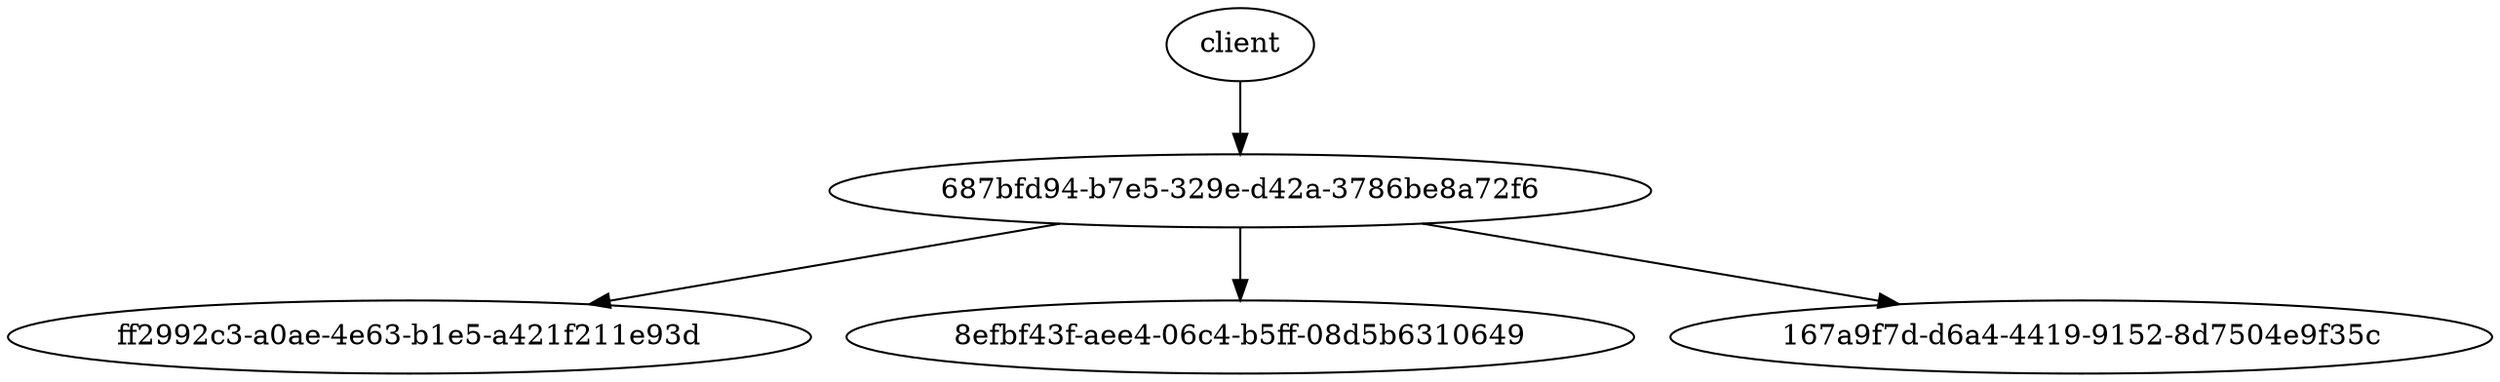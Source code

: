 // Test Home Request
digraph {
	client [label=client]
	"687bfd94-b7e5-329e-d42a-3786be8a72f6" [label="687bfd94-b7e5-329e-d42a-3786be8a72f6"]
	client -> "687bfd94-b7e5-329e-d42a-3786be8a72f6"
	"ff2992c3-a0ae-4e63-b1e5-a421f211e93d" [label="ff2992c3-a0ae-4e63-b1e5-a421f211e93d"]
	"687bfd94-b7e5-329e-d42a-3786be8a72f6" -> "ff2992c3-a0ae-4e63-b1e5-a421f211e93d"
	"8efbf43f-aee4-06c4-b5ff-08d5b6310649" [label="8efbf43f-aee4-06c4-b5ff-08d5b6310649"]
	"687bfd94-b7e5-329e-d42a-3786be8a72f6" -> "8efbf43f-aee4-06c4-b5ff-08d5b6310649"
	"167a9f7d-d6a4-4419-9152-8d7504e9f35c" [label="167a9f7d-d6a4-4419-9152-8d7504e9f35c"]
	"687bfd94-b7e5-329e-d42a-3786be8a72f6" -> "167a9f7d-d6a4-4419-9152-8d7504e9f35c"
}
